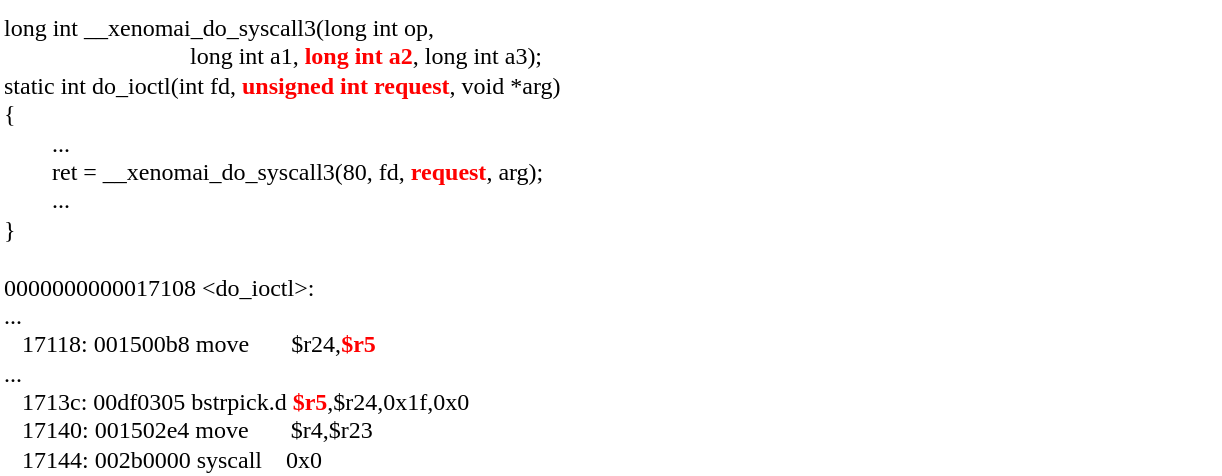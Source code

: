<mxfile version="20.8.16" type="device"><diagram name="Page-1" id="9X0ESf6F69z7x2L2r5KG"><mxGraphModel dx="2704" dy="662" grid="1" gridSize="10" guides="1" tooltips="1" connect="1" arrows="1" fold="1" page="1" pageScale="1" pageWidth="827" pageHeight="1169" math="0" shadow="0"><root><mxCell id="0"/><mxCell id="1" parent="0"/><mxCell id="YRGdACz2NdePQLeItSf4-1" value="&lt;div&gt;&lt;div&gt;long int __xenomai_do_syscall3(long int op,&lt;/div&gt;&lt;div&gt;&amp;nbsp; &amp;nbsp; &amp;nbsp; &amp;nbsp; &amp;nbsp; &amp;nbsp; &amp;nbsp; &amp;nbsp; &amp;nbsp; &amp;nbsp; &amp;nbsp; &amp;nbsp; &amp;nbsp; &amp;nbsp; &amp;nbsp; &amp;nbsp;l&lt;span style=&quot;background-color: initial;&quot;&gt;ong int a1, &lt;b&gt;&lt;font color=&quot;#ff0000&quot;&gt;long int a2&lt;/font&gt;&lt;/b&gt;, long int a3);&lt;/span&gt;&lt;/div&gt;&lt;div&gt;&lt;span style=&quot;background-color: initial;&quot;&gt;static int do_ioctl(int fd, &lt;b&gt;&lt;font color=&quot;#ff0000&quot;&gt;unsigned int request&lt;/font&gt;&lt;/b&gt;, void *arg)&lt;/span&gt;&lt;br&gt;&lt;/div&gt;&lt;div&gt;{&lt;/div&gt;&lt;div&gt;&amp;nbsp; &amp;nbsp; &amp;nbsp; &amp;nbsp; ...&lt;/div&gt;&lt;div&gt;&amp;nbsp; &amp;nbsp; &amp;nbsp; &amp;nbsp; ret = __xenomai_do_syscall3(80&lt;span style=&quot;background-color: initial;&quot;&gt;,&lt;/span&gt;&lt;span style=&quot;background-color: initial;&quot;&gt;&#9;&lt;/span&gt;&lt;span style=&quot;background-color: initial;&quot;&gt;fd, &lt;font color=&quot;#ff0000&quot;&gt;&lt;b&gt;request&lt;/b&gt;&lt;/font&gt;, arg);&lt;/span&gt;&lt;br&gt;&lt;/div&gt;&lt;div&gt;&amp;nbsp; &amp;nbsp; &amp;nbsp; &amp;nbsp; ...&lt;/div&gt;&lt;div&gt;}&lt;/div&gt;&lt;/div&gt;&lt;div&gt;&lt;br&gt;&lt;/div&gt;&lt;div&gt;0000000000017108 &amp;lt;do_ioctl&amp;gt;:&lt;/div&gt;&lt;div&gt;...&lt;/div&gt;&lt;div&gt;&amp;nbsp; &amp;nbsp;17118:&lt;span style=&quot;&quot;&gt;&#9;&lt;/span&gt;001500b8 &lt;span style=&quot;&quot;&gt;&#9;&lt;/span&gt;move&lt;span style=&quot;&quot;&gt;&amp;nbsp; &amp;nbsp; &amp;nbsp; &amp;nbsp;&lt;/span&gt;$r24,&lt;b&gt;&lt;font color=&quot;#ff0000&quot;&gt;$r5&lt;/font&gt;&lt;/b&gt;&lt;/div&gt;&lt;div&gt;...&lt;/div&gt;&lt;div&gt;&amp;nbsp; &amp;nbsp;1713c:&lt;span style=&quot;&quot;&gt;&#9;&lt;/span&gt;00df0305 &lt;span style=&quot;&quot;&gt;&#9;&lt;/span&gt;bstrpick.d&lt;span style=&quot;&quot;&gt;&#9;&lt;/span&gt;&lt;b&gt;&lt;font color=&quot;#ff0000&quot;&gt;$r5&lt;/font&gt;&lt;/b&gt;,$r24,0x1f,0x0&lt;/div&gt;&lt;div&gt;&amp;nbsp; &amp;nbsp;17140:&lt;span style=&quot;&quot;&gt;&#9;&lt;/span&gt;001502e4 &lt;span style=&quot;&quot;&gt;&#9;&lt;/span&gt;move&lt;span style=&quot;&quot;&gt;&amp;nbsp; &amp;nbsp; &amp;nbsp; &amp;nbsp;&lt;/span&gt;$r4,$r23&lt;/div&gt;&lt;div&gt;&amp;nbsp; &amp;nbsp;17144:&lt;span style=&quot;&quot;&gt;&#9;&lt;/span&gt;002b0000 &lt;span style=&quot;&quot;&gt;&#9;&lt;/span&gt;syscall&lt;span style=&quot;&quot;&gt;&amp;nbsp; &amp;nbsp; &lt;/span&gt;0x0&lt;/div&gt;" style="text;whiteSpace=wrap;html=1;fontFamily=Fira Code;" parent="1" vertex="1"><mxGeometry x="-1140" y="670" width="610" height="230" as="geometry"/></mxCell></root></mxGraphModel></diagram></mxfile>